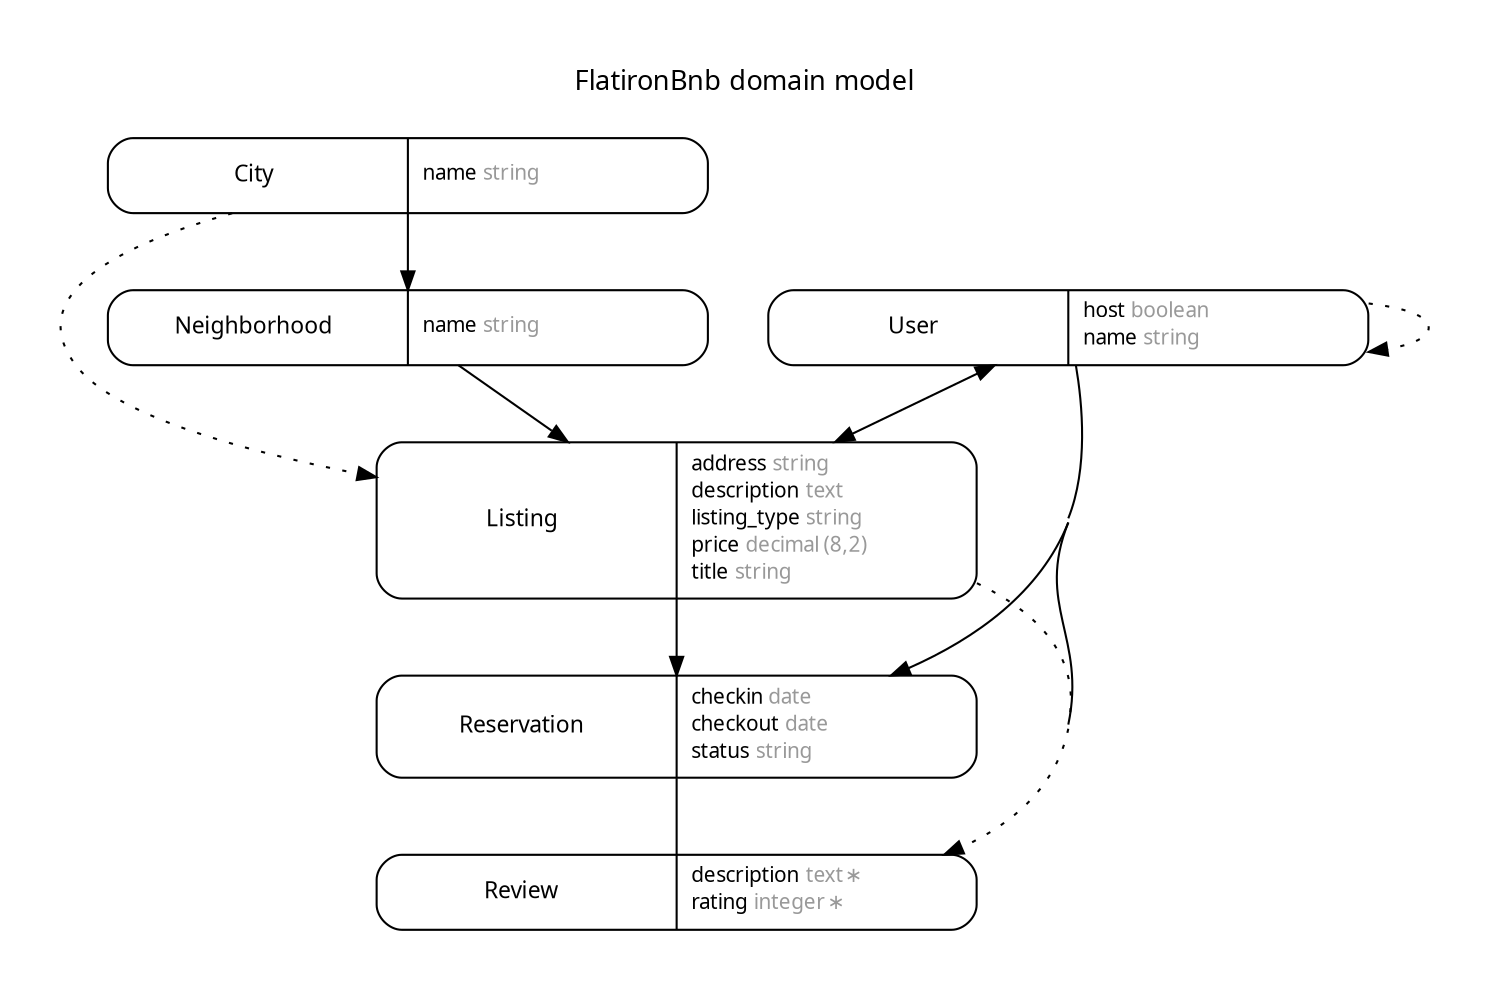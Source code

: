 digraph FlatironBnb {
rankdir = "LR";
ranksep = "0.5";
nodesep = "0.4";
pad = "0.4,0.4";
margin = "0,0";
concentrate = "true";
labelloc = "t";
fontsize = "13";
fontname = "Arial BoldMT";
node[ shape  =  "Mrecord" , fontsize  =  "10" , fontname  =  "ArialMT" , margin  =  "0.07,0.05" , penwidth  =  "1.0"];
edge[ fontname  =  "ArialMT" , fontsize  =  "7" , dir  =  "both" , arrowsize  =  "0.9" , penwidth  =  "1.0" , labelangle  =  "32" , labeldistance  =  "1.8"];
rankdir = "TB";
label = "FlatironBnb domain model\n\n";
m_City [label = <<table border="0" align="center" cellspacing="0.5" cellpadding="0" width="134">
  <tr><td align="center" valign="bottom" width="130"><font face="Arial BoldMT" point-size="11">City</font></td></tr>
</table>
|
<table border="0" align="left" cellspacing="2" cellpadding="0" width="134">
  <tr><td align="left" width="130" port="name">name <font face="Arial ItalicMT" color="grey60">string</font></td></tr>
</table>
>];
m_Listing [label = <<table border="0" align="center" cellspacing="0.5" cellpadding="0" width="134">
  <tr><td align="center" valign="bottom" width="130"><font face="Arial BoldMT" point-size="11">Listing</font></td></tr>
</table>
|
<table border="0" align="left" cellspacing="2" cellpadding="0" width="134">
  <tr><td align="left" width="130" port="address">address <font face="Arial ItalicMT" color="grey60">string</font></td></tr>
  <tr><td align="left" width="130" port="description">description <font face="Arial ItalicMT" color="grey60">text</font></td></tr>
  <tr><td align="left" width="130" port="listing_type">listing_type <font face="Arial ItalicMT" color="grey60">string</font></td></tr>
  <tr><td align="left" width="130" port="price">price <font face="Arial ItalicMT" color="grey60">decimal (8,2)</font></td></tr>
  <tr><td align="left" width="130" port="title">title <font face="Arial ItalicMT" color="grey60">string</font></td></tr>
</table>
>];
m_Neighborhood [label = <<table border="0" align="center" cellspacing="0.5" cellpadding="0" width="134">
  <tr><td align="center" valign="bottom" width="130"><font face="Arial BoldMT" point-size="11">Neighborhood</font></td></tr>
</table>
|
<table border="0" align="left" cellspacing="2" cellpadding="0" width="134">
  <tr><td align="left" width="130" port="name">name <font face="Arial ItalicMT" color="grey60">string</font></td></tr>
</table>
>];
m_Reservation [label = <<table border="0" align="center" cellspacing="0.5" cellpadding="0" width="134">
  <tr><td align="center" valign="bottom" width="130"><font face="Arial BoldMT" point-size="11">Reservation</font></td></tr>
</table>
|
<table border="0" align="left" cellspacing="2" cellpadding="0" width="134">
  <tr><td align="left" width="130" port="checkin">checkin <font face="Arial ItalicMT" color="grey60">date</font></td></tr>
  <tr><td align="left" width="130" port="checkout">checkout <font face="Arial ItalicMT" color="grey60">date</font></td></tr>
  <tr><td align="left" width="130" port="status">status <font face="Arial ItalicMT" color="grey60">string</font></td></tr>
</table>
>];
m_Review [label = <<table border="0" align="center" cellspacing="0.5" cellpadding="0" width="134">
  <tr><td align="center" valign="bottom" width="130"><font face="Arial BoldMT" point-size="11">Review</font></td></tr>
</table>
|
<table border="0" align="left" cellspacing="2" cellpadding="0" width="134">
  <tr><td align="left" width="130" port="description">description <font face="Arial ItalicMT" color="grey60">text ∗</font></td></tr>
  <tr><td align="left" width="130" port="rating">rating <font face="Arial ItalicMT" color="grey60">integer ∗</font></td></tr>
</table>
>];
m_User [label = <<table border="0" align="center" cellspacing="0.5" cellpadding="0" width="134">
  <tr><td align="center" valign="bottom" width="130"><font face="Arial BoldMT" point-size="11">User</font></td></tr>
</table>
|
<table border="0" align="left" cellspacing="2" cellpadding="0" width="134">
  <tr><td align="left" width="130" port="host">host <font face="Arial ItalicMT" color="grey60">boolean</font></td></tr>
  <tr><td align="left" width="130" port="name">name <font face="Arial ItalicMT" color="grey60">string</font></td></tr>
</table>
>];
  m_City -> m_Neighborhood [arrowhead = "normal", arrowtail = "none", weight = "2"];
  m_City -> m_Listing [style = "dotted", arrowhead = "normal", arrowtail = "none", weight = "1", constraint = "false"];
  m_Neighborhood -> m_Listing [arrowhead = "normal", arrowtail = "none", weight = "2"];
  m_User -> m_Listing [arrowhead = "normal", arrowtail = "none", weight = "2"];
  m_Listing -> m_Reservation [arrowhead = "normal", arrowtail = "none", weight = "2"];
  m_Listing -> m_Review [style = "dotted", arrowhead = "normal", arrowtail = "none", weight = "1", constraint = "false"];
  m_Listing -> m_User [style = "dotted", arrowhead = "normal", arrowtail = "none", weight = "1", constraint = "false"];
  m_User -> m_Reservation [arrowhead = "normal", arrowtail = "none", weight = "2"];
  m_Reservation -> m_Review [arrowhead = "none", arrowtail = "none", weight = "2"];
  m_User -> m_Review [arrowhead = "normal", arrowtail = "none", weight = "2"];
  m_User -> m_Reservation [style = "dotted", arrowhead = "normal", arrowtail = "none", weight = "1", constraint = "false"];
  m_User -> m_User [style = "dotted", arrowhead = "normal", arrowtail = "none", weight = "1", constraint = "false"];
}
